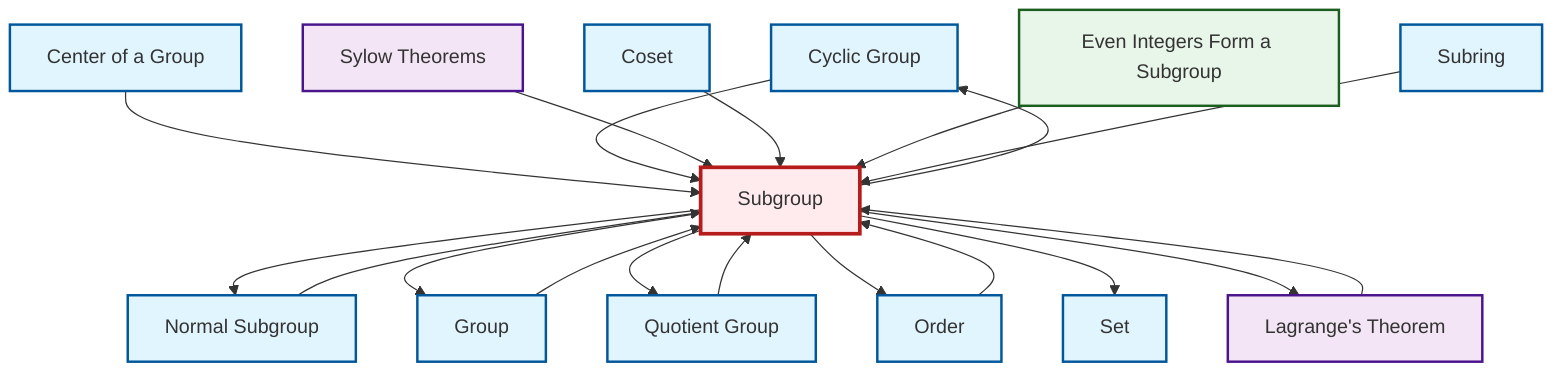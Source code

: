 graph TD
    classDef definition fill:#e1f5fe,stroke:#01579b,stroke-width:2px
    classDef theorem fill:#f3e5f5,stroke:#4a148c,stroke-width:2px
    classDef axiom fill:#fff3e0,stroke:#e65100,stroke-width:2px
    classDef example fill:#e8f5e9,stroke:#1b5e20,stroke-width:2px
    classDef current fill:#ffebee,stroke:#b71c1c,stroke-width:3px
    def-cyclic-group["Cyclic Group"]:::definition
    def-coset["Coset"]:::definition
    thm-sylow["Sylow Theorems"]:::theorem
    def-quotient-group["Quotient Group"]:::definition
    def-set["Set"]:::definition
    ex-even-integers-subgroup["Even Integers Form a Subgroup"]:::example
    def-center-of-group["Center of a Group"]:::definition
    def-normal-subgroup["Normal Subgroup"]:::definition
    thm-lagrange["Lagrange's Theorem"]:::theorem
    def-subring["Subring"]:::definition
    def-subgroup["Subgroup"]:::definition
    def-group["Group"]:::definition
    def-order["Order"]:::definition
    def-subgroup --> def-normal-subgroup
    def-center-of-group --> def-subgroup
    def-subgroup --> def-cyclic-group
    def-subgroup --> def-group
    def-cyclic-group --> def-subgroup
    def-subgroup --> def-quotient-group
    def-quotient-group --> def-subgroup
    def-normal-subgroup --> def-subgroup
    thm-sylow --> def-subgroup
    def-coset --> def-subgroup
    def-subgroup --> def-order
    def-group --> def-subgroup
    def-subgroup --> def-set
    ex-even-integers-subgroup --> def-subgroup
    def-subgroup --> thm-lagrange
    def-order --> def-subgroup
    thm-lagrange --> def-subgroup
    def-subring --> def-subgroup
    class def-subgroup current